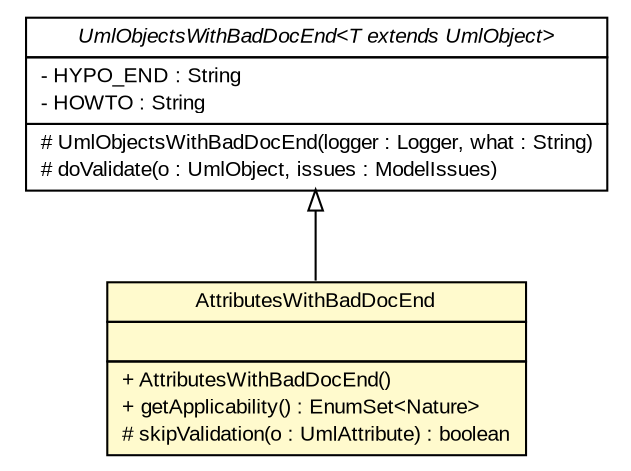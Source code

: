 #!/usr/local/bin/dot
#
# Class diagram 
# Generated by UMLGraph version R5_6_6-6-g3bdff0 (http://www.umlgraph.org/)
#

digraph G {
	edge [fontname="arial",fontsize=10,labelfontname="arial",labelfontsize=10];
	node [fontname="arial",fontsize=10,shape=plaintext];
	nodesep=0.25;
	ranksep=0.5;
	// org.tanjakostic.jcleancim.validation.AttributeValidator.AttributesWithBadDocEnd
	c38248 [label=<<table title="org.tanjakostic.jcleancim.validation.AttributeValidator.AttributesWithBadDocEnd" border="0" cellborder="1" cellspacing="0" cellpadding="2" port="p" bgcolor="lemonChiffon" href="./AttributeValidator.AttributesWithBadDocEnd.html">
		<tr><td><table border="0" cellspacing="0" cellpadding="1">
<tr><td align="center" balign="center"> AttributesWithBadDocEnd </td></tr>
		</table></td></tr>
		<tr><td><table border="0" cellspacing="0" cellpadding="1">
<tr><td align="left" balign="left">  </td></tr>
		</table></td></tr>
		<tr><td><table border="0" cellspacing="0" cellpadding="1">
<tr><td align="left" balign="left"> + AttributesWithBadDocEnd() </td></tr>
<tr><td align="left" balign="left"> + getApplicability() : EnumSet&lt;Nature&gt; </td></tr>
<tr><td align="left" balign="left"> # skipValidation(o : UmlAttribute) : boolean </td></tr>
		</table></td></tr>
		</table>>, URL="./AttributeValidator.AttributesWithBadDocEnd.html", fontname="arial", fontcolor="black", fontsize=10.0];
	// org.tanjakostic.jcleancim.validation.AbstractRule.UmlObjectsWithBadDocEnd<T extends org.tanjakostic.jcleancim.model.UmlObject>
	c38295 [label=<<table title="org.tanjakostic.jcleancim.validation.AbstractRule.UmlObjectsWithBadDocEnd" border="0" cellborder="1" cellspacing="0" cellpadding="2" port="p" href="./AbstractRule.UmlObjectsWithBadDocEnd.html">
		<tr><td><table border="0" cellspacing="0" cellpadding="1">
<tr><td align="center" balign="center"><font face="Arial Italic"> UmlObjectsWithBadDocEnd&lt;T extends UmlObject&gt; </font></td></tr>
		</table></td></tr>
		<tr><td><table border="0" cellspacing="0" cellpadding="1">
<tr><td align="left" balign="left"> - HYPO_END : String </td></tr>
<tr><td align="left" balign="left"> - HOWTO : String </td></tr>
		</table></td></tr>
		<tr><td><table border="0" cellspacing="0" cellpadding="1">
<tr><td align="left" balign="left"> # UmlObjectsWithBadDocEnd(logger : Logger, what : String) </td></tr>
<tr><td align="left" balign="left"> # doValidate(o : UmlObject, issues : ModelIssues) </td></tr>
		</table></td></tr>
		</table>>, URL="./AbstractRule.UmlObjectsWithBadDocEnd.html", fontname="arial", fontcolor="black", fontsize=10.0];
	//org.tanjakostic.jcleancim.validation.AttributeValidator.AttributesWithBadDocEnd extends org.tanjakostic.jcleancim.validation.AbstractRule.UmlObjectsWithBadDocEnd<org.tanjakostic.jcleancim.model.UmlAttribute>
	c38295:p -> c38248:p [dir=back,arrowtail=empty];
}

